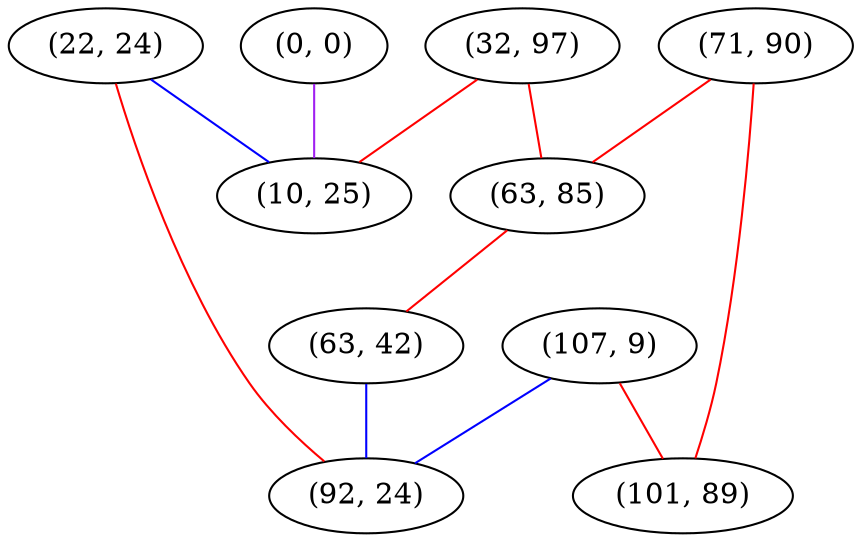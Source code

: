 graph "" {
"(32, 97)";
"(0, 0)";
"(22, 24)";
"(71, 90)";
"(107, 9)";
"(10, 25)";
"(101, 89)";
"(63, 85)";
"(63, 42)";
"(92, 24)";
"(32, 97)" -- "(63, 85)"  [color=red, key=0, weight=1];
"(32, 97)" -- "(10, 25)"  [color=red, key=0, weight=1];
"(0, 0)" -- "(10, 25)"  [color=purple, key=0, weight=4];
"(22, 24)" -- "(10, 25)"  [color=blue, key=0, weight=3];
"(22, 24)" -- "(92, 24)"  [color=red, key=0, weight=1];
"(71, 90)" -- "(101, 89)"  [color=red, key=0, weight=1];
"(71, 90)" -- "(63, 85)"  [color=red, key=0, weight=1];
"(107, 9)" -- "(101, 89)"  [color=red, key=0, weight=1];
"(107, 9)" -- "(92, 24)"  [color=blue, key=0, weight=3];
"(63, 85)" -- "(63, 42)"  [color=red, key=0, weight=1];
"(63, 42)" -- "(92, 24)"  [color=blue, key=0, weight=3];
}
